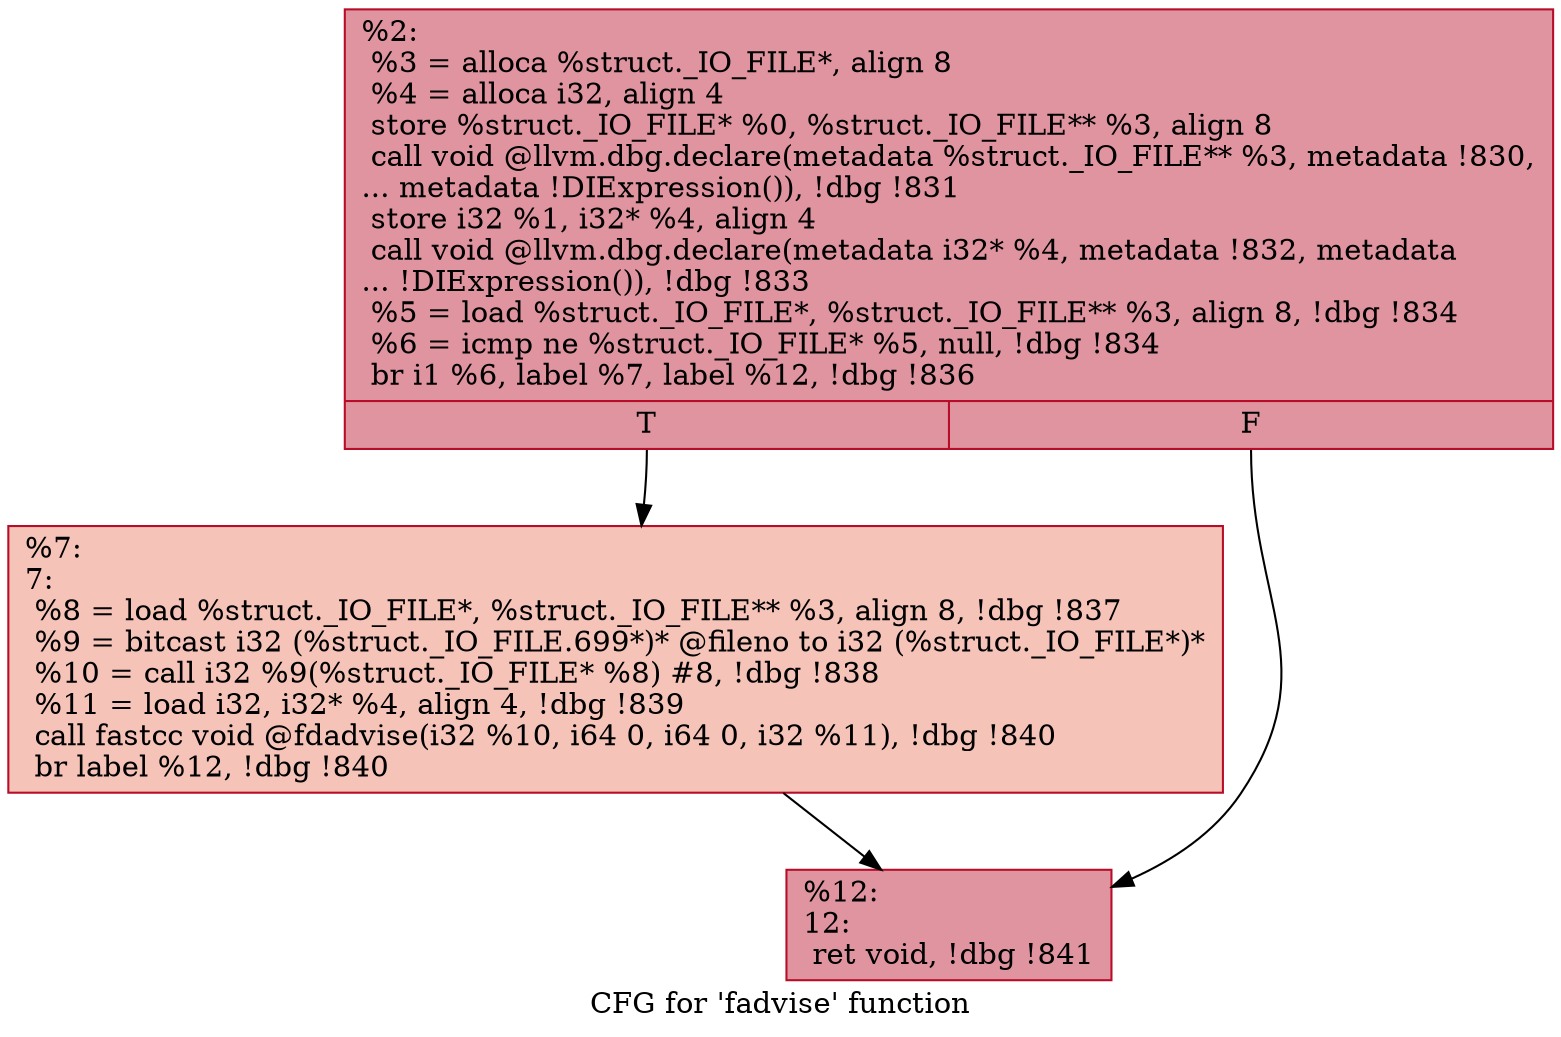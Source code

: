 digraph "CFG for 'fadvise' function" {
	label="CFG for 'fadvise' function";

	Node0x2145440 [shape=record,color="#b70d28ff", style=filled, fillcolor="#b70d2870",label="{%2:\l  %3 = alloca %struct._IO_FILE*, align 8\l  %4 = alloca i32, align 4\l  store %struct._IO_FILE* %0, %struct._IO_FILE** %3, align 8\l  call void @llvm.dbg.declare(metadata %struct._IO_FILE** %3, metadata !830,\l... metadata !DIExpression()), !dbg !831\l  store i32 %1, i32* %4, align 4\l  call void @llvm.dbg.declare(metadata i32* %4, metadata !832, metadata\l... !DIExpression()), !dbg !833\l  %5 = load %struct._IO_FILE*, %struct._IO_FILE** %3, align 8, !dbg !834\l  %6 = icmp ne %struct._IO_FILE* %5, null, !dbg !834\l  br i1 %6, label %7, label %12, !dbg !836\l|{<s0>T|<s1>F}}"];
	Node0x2145440:s0 -> Node0x20d56c0;
	Node0x2145440:s1 -> Node0x20d5710;
	Node0x20d56c0 [shape=record,color="#b70d28ff", style=filled, fillcolor="#e8765c70",label="{%7:\l7:                                                \l  %8 = load %struct._IO_FILE*, %struct._IO_FILE** %3, align 8, !dbg !837\l  %9 = bitcast i32 (%struct._IO_FILE.699*)* @fileno to i32 (%struct._IO_FILE*)*\l  %10 = call i32 %9(%struct._IO_FILE* %8) #8, !dbg !838\l  %11 = load i32, i32* %4, align 4, !dbg !839\l  call fastcc void @fdadvise(i32 %10, i64 0, i64 0, i32 %11), !dbg !840\l  br label %12, !dbg !840\l}"];
	Node0x20d56c0 -> Node0x20d5710;
	Node0x20d5710 [shape=record,color="#b70d28ff", style=filled, fillcolor="#b70d2870",label="{%12:\l12:                                               \l  ret void, !dbg !841\l}"];
}
